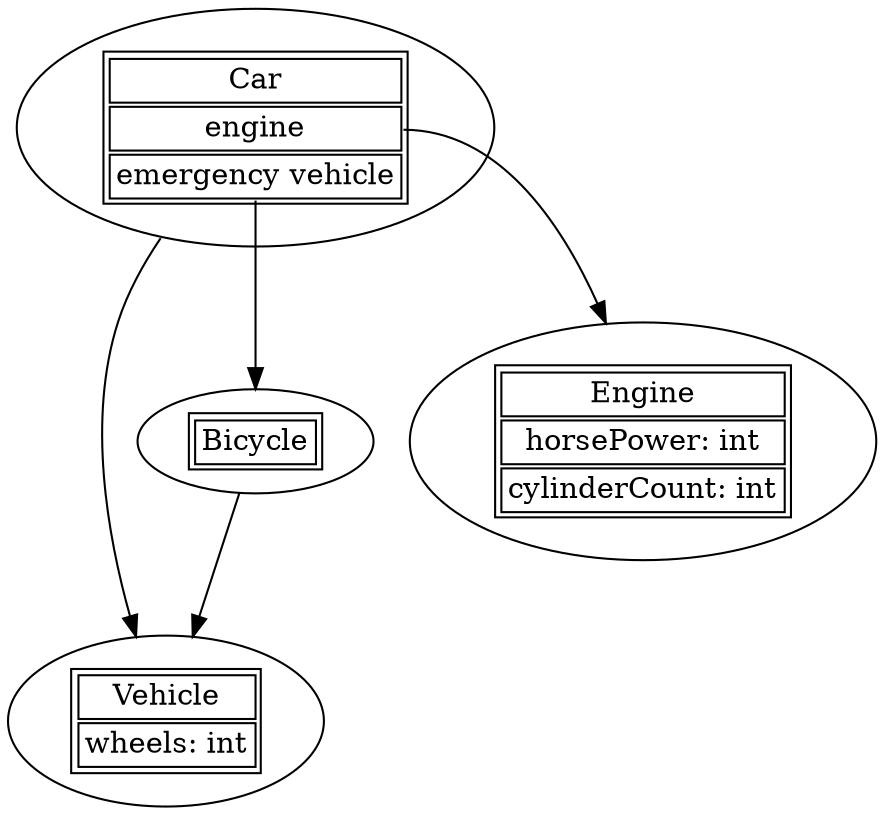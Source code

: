 digraph{
   
   rankdir="TB";
   

   style= "classes.dss";

   Car -> Vehicle [tooltip="extends"]
   Bicycle -> Vehicle [tooltip="extends"]
   Car:engine -> Engine [tooltip="has"]
   Car:emergency -> Bicycle [tooltip="has"]

   
   Engine[label=<<table>
   		<tr>
   			<td><font>Engine</font></td>
   		</tr>
   		<tr>
 		   	<td>horsePower: int</td>
		</tr>
		<tr>
			<td>cylinderCount: int</td>
		</tr>
   		
   	</table>>]
   
   Vehicle[label=<<table>
   		<tr>
   			<td><font>Vehicle</font></td>
		</tr>   		
  		<tr>
 		   	<td>wheels: int</td>
		</tr>
   	</table>>]
   
   Car[label=<<table>
   		<tr>
   			<td><font>Car</font></td>
		</tr>   		
   		<tr>
   			<td port="engine">engine</td>
		</tr>   		
   		<tr>
   			<td port="emergency">emergency vehicle</td>
		</tr>   		
   	</table>>]
   
   Bicycle[label=<<table>
   		<tr>
   			<td><font>Bicycle</font></td>
		</tr>   		
   	</table>>]
   


}